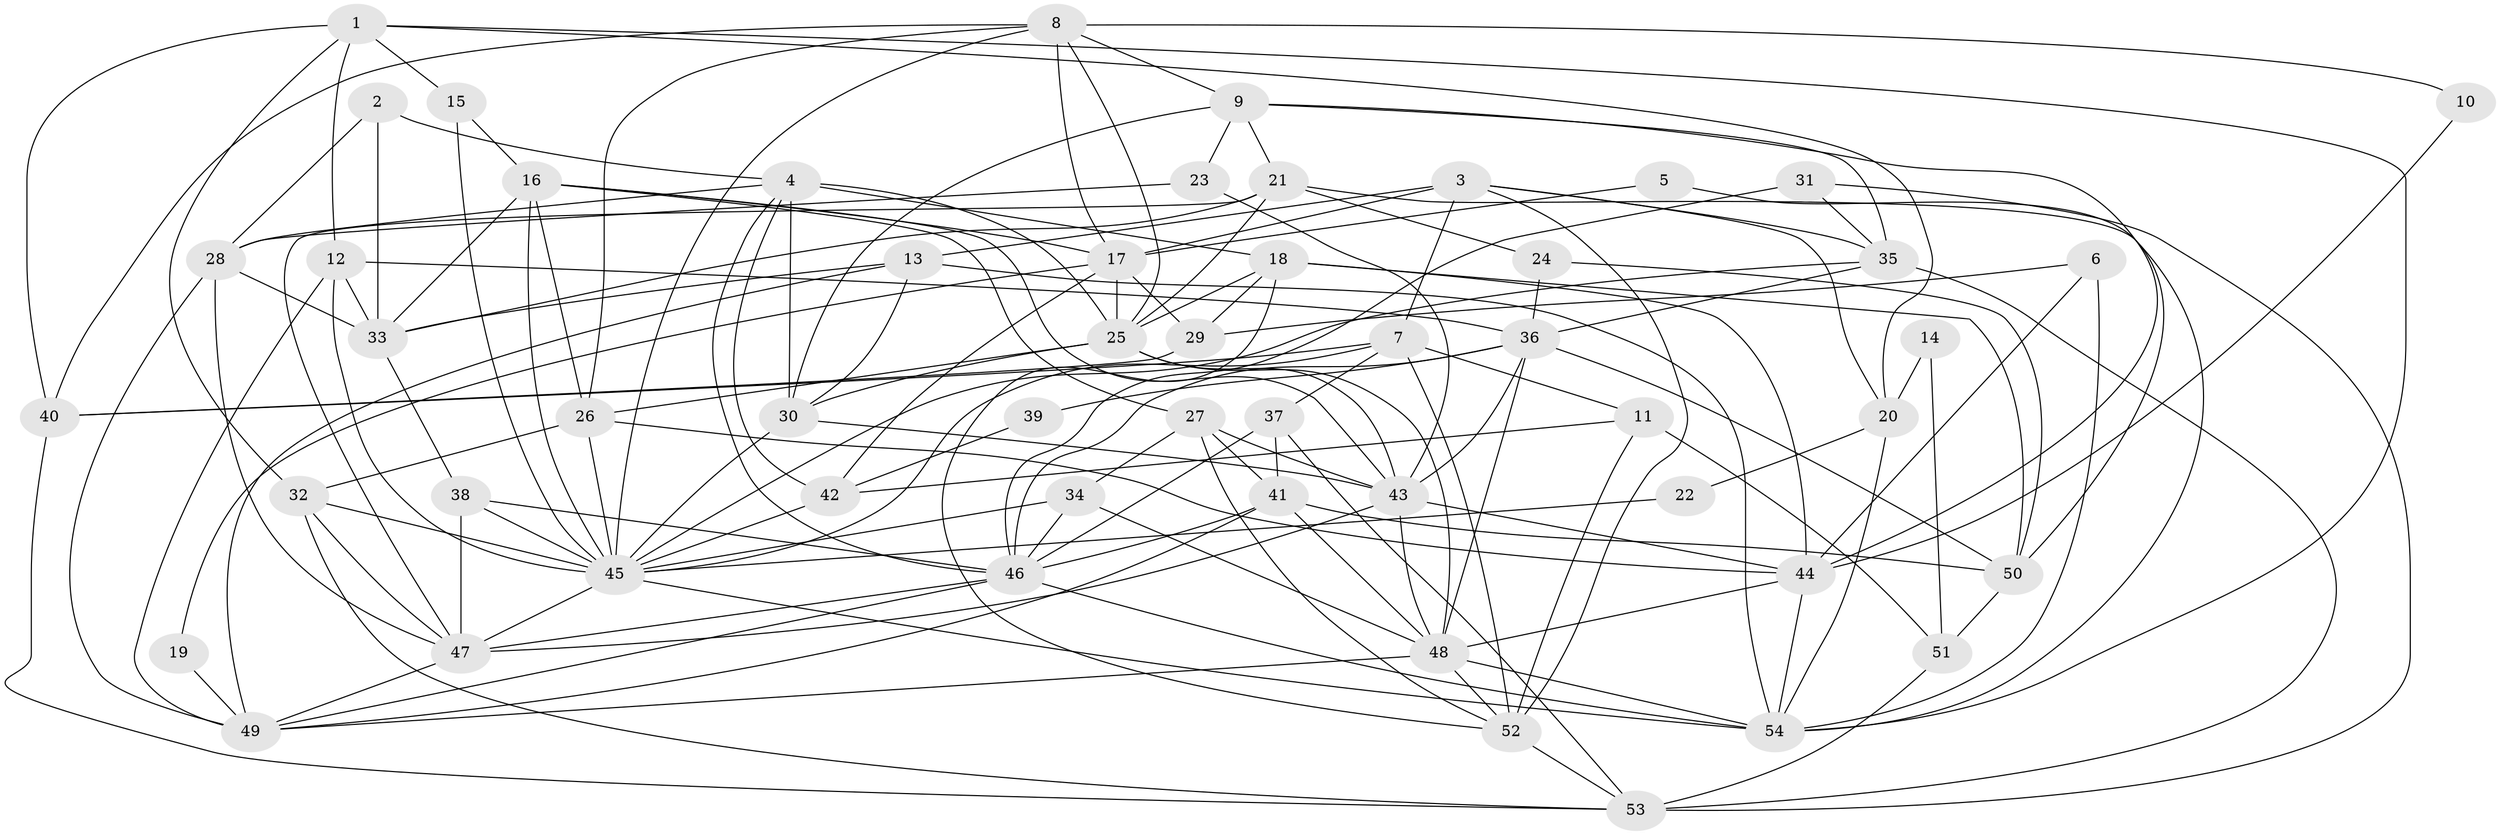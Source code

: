 // original degree distribution, {3: 0.2616822429906542, 2: 0.14953271028037382, 6: 0.102803738317757, 4: 0.2616822429906542, 5: 0.16822429906542055, 7: 0.037383177570093455, 8: 0.018691588785046728}
// Generated by graph-tools (version 1.1) at 2025/26/03/09/25 03:26:16]
// undirected, 54 vertices, 152 edges
graph export_dot {
graph [start="1"]
  node [color=gray90,style=filled];
  1;
  2;
  3;
  4;
  5;
  6;
  7;
  8;
  9;
  10;
  11;
  12;
  13;
  14;
  15;
  16;
  17;
  18;
  19;
  20;
  21;
  22;
  23;
  24;
  25;
  26;
  27;
  28;
  29;
  30;
  31;
  32;
  33;
  34;
  35;
  36;
  37;
  38;
  39;
  40;
  41;
  42;
  43;
  44;
  45;
  46;
  47;
  48;
  49;
  50;
  51;
  52;
  53;
  54;
  1 -- 12 [weight=1.0];
  1 -- 15 [weight=1.0];
  1 -- 20 [weight=1.0];
  1 -- 32 [weight=1.0];
  1 -- 40 [weight=1.0];
  1 -- 54 [weight=1.0];
  2 -- 4 [weight=1.0];
  2 -- 28 [weight=1.0];
  2 -- 33 [weight=1.0];
  3 -- 7 [weight=1.0];
  3 -- 13 [weight=1.0];
  3 -- 17 [weight=1.0];
  3 -- 20 [weight=1.0];
  3 -- 35 [weight=1.0];
  3 -- 52 [weight=1.0];
  4 -- 18 [weight=1.0];
  4 -- 25 [weight=2.0];
  4 -- 28 [weight=1.0];
  4 -- 30 [weight=1.0];
  4 -- 42 [weight=1.0];
  4 -- 46 [weight=1.0];
  5 -- 17 [weight=1.0];
  5 -- 50 [weight=1.0];
  6 -- 29 [weight=1.0];
  6 -- 44 [weight=1.0];
  6 -- 54 [weight=1.0];
  7 -- 11 [weight=1.0];
  7 -- 37 [weight=1.0];
  7 -- 40 [weight=1.0];
  7 -- 45 [weight=1.0];
  7 -- 52 [weight=1.0];
  8 -- 9 [weight=1.0];
  8 -- 10 [weight=1.0];
  8 -- 17 [weight=1.0];
  8 -- 25 [weight=1.0];
  8 -- 26 [weight=1.0];
  8 -- 40 [weight=1.0];
  8 -- 45 [weight=1.0];
  9 -- 21 [weight=1.0];
  9 -- 23 [weight=1.0];
  9 -- 30 [weight=1.0];
  9 -- 35 [weight=1.0];
  9 -- 44 [weight=1.0];
  10 -- 44 [weight=1.0];
  11 -- 42 [weight=1.0];
  11 -- 51 [weight=1.0];
  11 -- 52 [weight=1.0];
  12 -- 33 [weight=1.0];
  12 -- 36 [weight=1.0];
  12 -- 45 [weight=1.0];
  12 -- 49 [weight=1.0];
  13 -- 30 [weight=1.0];
  13 -- 33 [weight=1.0];
  13 -- 49 [weight=1.0];
  13 -- 54 [weight=1.0];
  14 -- 20 [weight=1.0];
  14 -- 51 [weight=1.0];
  15 -- 16 [weight=1.0];
  15 -- 45 [weight=1.0];
  16 -- 17 [weight=1.0];
  16 -- 26 [weight=1.0];
  16 -- 27 [weight=1.0];
  16 -- 33 [weight=1.0];
  16 -- 43 [weight=1.0];
  16 -- 45 [weight=2.0];
  17 -- 19 [weight=1.0];
  17 -- 25 [weight=2.0];
  17 -- 29 [weight=1.0];
  17 -- 42 [weight=1.0];
  18 -- 25 [weight=1.0];
  18 -- 29 [weight=1.0];
  18 -- 44 [weight=1.0];
  18 -- 50 [weight=1.0];
  18 -- 52 [weight=1.0];
  19 -- 49 [weight=1.0];
  20 -- 22 [weight=1.0];
  20 -- 54 [weight=2.0];
  21 -- 24 [weight=1.0];
  21 -- 25 [weight=1.0];
  21 -- 33 [weight=1.0];
  21 -- 47 [weight=1.0];
  21 -- 54 [weight=1.0];
  22 -- 45 [weight=1.0];
  23 -- 28 [weight=1.0];
  23 -- 43 [weight=1.0];
  24 -- 36 [weight=1.0];
  24 -- 50 [weight=1.0];
  25 -- 26 [weight=1.0];
  25 -- 30 [weight=1.0];
  25 -- 43 [weight=1.0];
  25 -- 48 [weight=1.0];
  26 -- 32 [weight=1.0];
  26 -- 44 [weight=1.0];
  26 -- 45 [weight=1.0];
  27 -- 34 [weight=1.0];
  27 -- 41 [weight=1.0];
  27 -- 43 [weight=1.0];
  27 -- 52 [weight=1.0];
  28 -- 33 [weight=1.0];
  28 -- 47 [weight=1.0];
  28 -- 49 [weight=1.0];
  29 -- 40 [weight=1.0];
  30 -- 43 [weight=1.0];
  30 -- 45 [weight=1.0];
  31 -- 35 [weight=1.0];
  31 -- 46 [weight=1.0];
  31 -- 53 [weight=1.0];
  32 -- 45 [weight=1.0];
  32 -- 47 [weight=1.0];
  32 -- 53 [weight=1.0];
  33 -- 38 [weight=1.0];
  34 -- 45 [weight=1.0];
  34 -- 46 [weight=1.0];
  34 -- 48 [weight=1.0];
  35 -- 36 [weight=1.0];
  35 -- 45 [weight=1.0];
  35 -- 53 [weight=1.0];
  36 -- 39 [weight=1.0];
  36 -- 43 [weight=1.0];
  36 -- 46 [weight=1.0];
  36 -- 48 [weight=1.0];
  36 -- 50 [weight=1.0];
  37 -- 41 [weight=1.0];
  37 -- 46 [weight=1.0];
  37 -- 53 [weight=1.0];
  38 -- 45 [weight=1.0];
  38 -- 46 [weight=1.0];
  38 -- 47 [weight=2.0];
  39 -- 42 [weight=1.0];
  40 -- 53 [weight=1.0];
  41 -- 46 [weight=1.0];
  41 -- 48 [weight=1.0];
  41 -- 49 [weight=1.0];
  41 -- 50 [weight=1.0];
  42 -- 45 [weight=1.0];
  43 -- 44 [weight=1.0];
  43 -- 47 [weight=2.0];
  43 -- 48 [weight=1.0];
  44 -- 48 [weight=1.0];
  44 -- 54 [weight=1.0];
  45 -- 47 [weight=1.0];
  45 -- 54 [weight=1.0];
  46 -- 47 [weight=1.0];
  46 -- 49 [weight=1.0];
  46 -- 54 [weight=2.0];
  47 -- 49 [weight=1.0];
  48 -- 49 [weight=1.0];
  48 -- 52 [weight=1.0];
  48 -- 54 [weight=2.0];
  50 -- 51 [weight=1.0];
  51 -- 53 [weight=1.0];
  52 -- 53 [weight=1.0];
}
